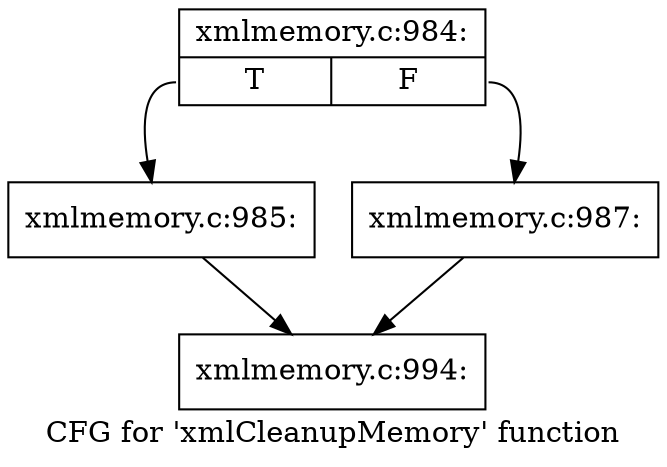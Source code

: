 digraph "CFG for 'xmlCleanupMemory' function" {
	label="CFG for 'xmlCleanupMemory' function";

	Node0x4b7cd60 [shape=record,label="{xmlmemory.c:984:|{<s0>T|<s1>F}}"];
	Node0x4b7cd60:s0 -> Node0x4b7d0f0;
	Node0x4b7cd60:s1 -> Node0x4b7d140;
	Node0x4b7d0f0 [shape=record,label="{xmlmemory.c:985:}"];
	Node0x4b7d0f0 -> Node0x4b74f60;
	Node0x4b7d140 [shape=record,label="{xmlmemory.c:987:}"];
	Node0x4b7d140 -> Node0x4b74f60;
	Node0x4b74f60 [shape=record,label="{xmlmemory.c:994:}"];
}
